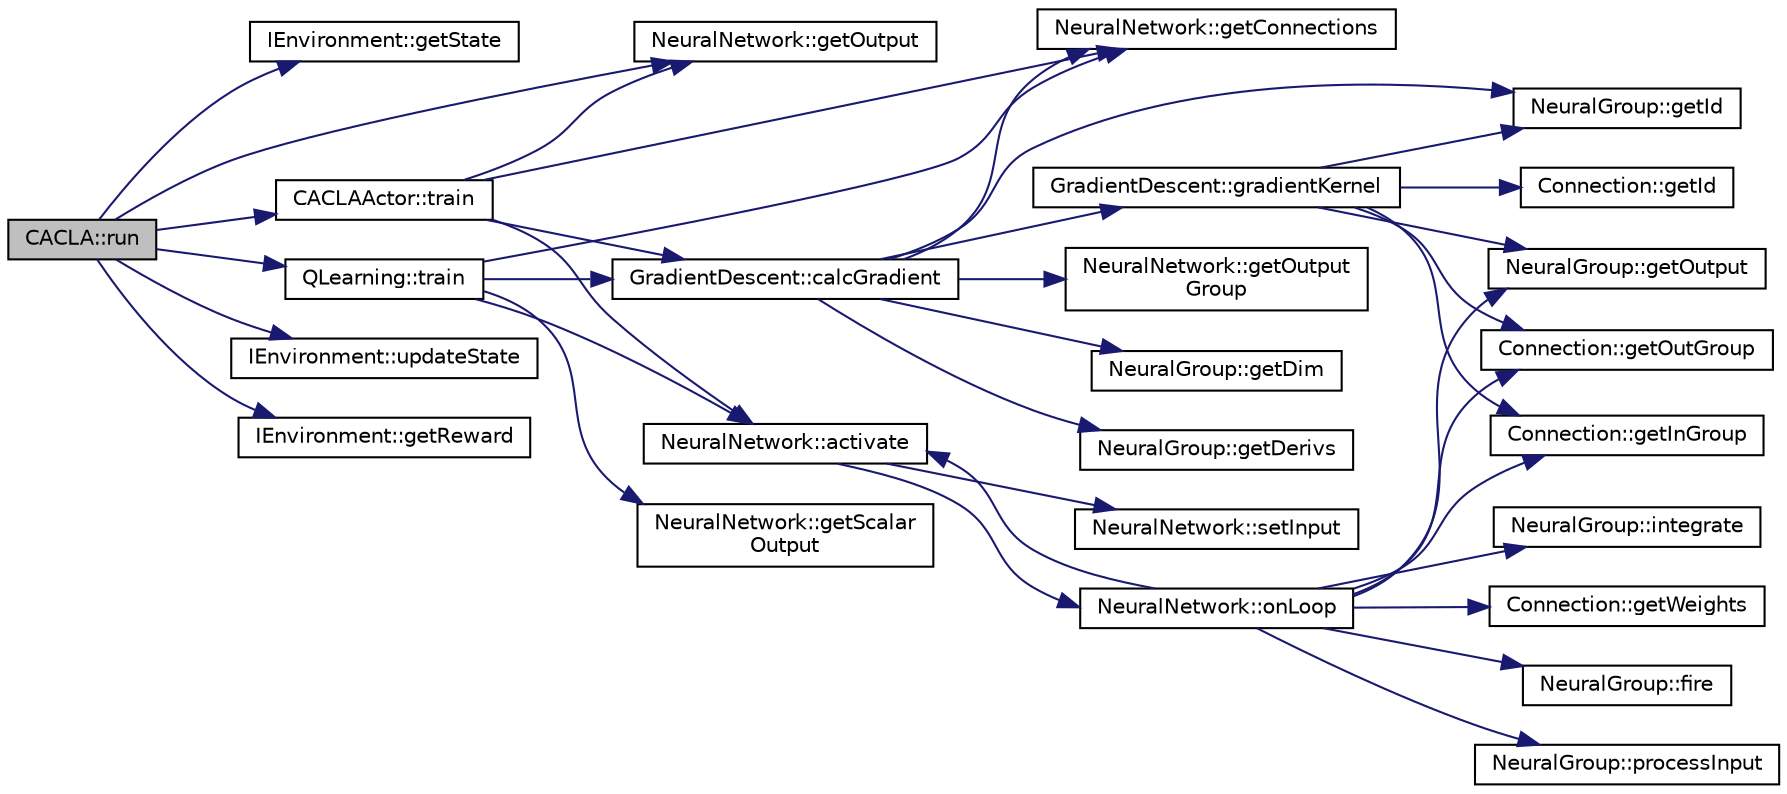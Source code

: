 digraph "CACLA::run"
{
  edge [fontname="Helvetica",fontsize="10",labelfontname="Helvetica",labelfontsize="10"];
  node [fontname="Helvetica",fontsize="10",shape=record];
  rankdir="LR";
  Node1 [label="CACLA::run",height=0.2,width=0.4,color="black", fillcolor="grey75", style="filled", fontcolor="black"];
  Node1 -> Node2 [color="midnightblue",fontsize="10",style="solid",fontname="Helvetica"];
  Node2 [label="IEnvironment::getState",height=0.2,width=0.4,color="black", fillcolor="white", style="filled",URL="$class_i_environment.html#ae0917a9119deaf20fb39930d0c7e59d0"];
  Node1 -> Node3 [color="midnightblue",fontsize="10",style="solid",fontname="Helvetica"];
  Node3 [label="NeuralNetwork::getOutput",height=0.2,width=0.4,color="black", fillcolor="white", style="filled",URL="$class_neural_network.html#ae345d8237c7acf8ccf4282fb6f5bdb64"];
  Node1 -> Node4 [color="midnightblue",fontsize="10",style="solid",fontname="Helvetica"];
  Node4 [label="IEnvironment::updateState",height=0.2,width=0.4,color="black", fillcolor="white", style="filled",URL="$class_i_environment.html#a84cb37c6d9afee162be1ac5c6af56315"];
  Node1 -> Node5 [color="midnightblue",fontsize="10",style="solid",fontname="Helvetica"];
  Node5 [label="IEnvironment::getReward",height=0.2,width=0.4,color="black", fillcolor="white", style="filled",URL="$class_i_environment.html#abb91114ded8f451f28cb87f7276ebba7"];
  Node1 -> Node6 [color="midnightblue",fontsize="10",style="solid",fontname="Helvetica"];
  Node6 [label="QLearning::train",height=0.2,width=0.4,color="black", fillcolor="white", style="filled",URL="$class_q_learning.html#a8c3ad7ae737209eec8915faaa2b8bc09"];
  Node6 -> Node7 [color="midnightblue",fontsize="10",style="solid",fontname="Helvetica"];
  Node7 [label="NeuralNetwork::activate",height=0.2,width=0.4,color="black", fillcolor="white", style="filled",URL="$class_neural_network.html#a3bb1261a1d661e101b6daf0053e04f67"];
  Node7 -> Node8 [color="midnightblue",fontsize="10",style="solid",fontname="Helvetica"];
  Node8 [label="NeuralNetwork::setInput",height=0.2,width=0.4,color="black", fillcolor="white", style="filled",URL="$class_neural_network.html#aad2e2758c18af40e98c2fe40f9ef2982"];
  Node7 -> Node9 [color="midnightblue",fontsize="10",style="solid",fontname="Helvetica"];
  Node9 [label="NeuralNetwork::onLoop",height=0.2,width=0.4,color="black", fillcolor="white", style="filled",URL="$class_neural_network.html#a4044438cda6aba54b4e206fc4ed68db0"];
  Node9 -> Node10 [color="midnightblue",fontsize="10",style="solid",fontname="Helvetica"];
  Node10 [label="Connection::getInGroup",height=0.2,width=0.4,color="black", fillcolor="white", style="filled",URL="$class_connection.html#a2c9f5f0f410c2b59fd9784afd8b19595"];
  Node9 -> Node11 [color="midnightblue",fontsize="10",style="solid",fontname="Helvetica"];
  Node11 [label="NeuralGroup::getOutput",height=0.2,width=0.4,color="black", fillcolor="white", style="filled",URL="$class_neural_group.html#a34f6070fcf39d5ead845132bd6fb77f6"];
  Node9 -> Node12 [color="midnightblue",fontsize="10",style="solid",fontname="Helvetica"];
  Node12 [label="Connection::getOutGroup",height=0.2,width=0.4,color="black", fillcolor="white", style="filled",URL="$class_connection.html#aa090022b0b33dc2ce0d5aa777f9a713d"];
  Node9 -> Node13 [color="midnightblue",fontsize="10",style="solid",fontname="Helvetica"];
  Node13 [label="NeuralGroup::processInput",height=0.2,width=0.4,color="black", fillcolor="white", style="filled",URL="$class_neural_group.html#ae7f141e766dc5cbbcdae8f20b589fe58"];
  Node9 -> Node14 [color="midnightblue",fontsize="10",style="solid",fontname="Helvetica"];
  Node14 [label="NeuralGroup::integrate",height=0.2,width=0.4,color="black", fillcolor="white", style="filled",URL="$class_neural_group.html#a082aa6bf07f9acce8273bdd64ff2f801"];
  Node9 -> Node15 [color="midnightblue",fontsize="10",style="solid",fontname="Helvetica"];
  Node15 [label="Connection::getWeights",height=0.2,width=0.4,color="black", fillcolor="white", style="filled",URL="$class_connection.html#a8fb1bd48d6a160a858a0eb817a1a448d"];
  Node9 -> Node16 [color="midnightblue",fontsize="10",style="solid",fontname="Helvetica"];
  Node16 [label="NeuralGroup::fire",height=0.2,width=0.4,color="black", fillcolor="white", style="filled",URL="$class_neural_group.html#ac6e81149dc216c780e6b551dce8ada52"];
  Node9 -> Node7 [color="midnightblue",fontsize="10",style="solid",fontname="Helvetica"];
  Node6 -> Node17 [color="midnightblue",fontsize="10",style="solid",fontname="Helvetica"];
  Node17 [label="NeuralNetwork::getScalar\lOutput",height=0.2,width=0.4,color="black", fillcolor="white", style="filled",URL="$class_neural_network.html#a8f0fa54c6d82f176a59a838f3bf36661"];
  Node6 -> Node18 [color="midnightblue",fontsize="10",style="solid",fontname="Helvetica"];
  Node18 [label="GradientDescent::calcGradient",height=0.2,width=0.4,color="black", fillcolor="white", style="filled",URL="$class_gradient_base.html#a57a07abfa7022df8050916e6a13cb885"];
  Node18 -> Node19 [color="midnightblue",fontsize="10",style="solid",fontname="Helvetica"];
  Node19 [label="NeuralNetwork::getOutput\lGroup",height=0.2,width=0.4,color="black", fillcolor="white", style="filled",URL="$class_neural_network.html#aa16b5e7dc76f9af0a86daf2d24072b44"];
  Node18 -> Node20 [color="midnightblue",fontsize="10",style="solid",fontname="Helvetica"];
  Node20 [label="NeuralGroup::getDim",height=0.2,width=0.4,color="black", fillcolor="white", style="filled",URL="$class_neural_group.html#afed5bfe263ed08affeb3990ec66fabc1"];
  Node18 -> Node21 [color="midnightblue",fontsize="10",style="solid",fontname="Helvetica"];
  Node21 [label="NeuralGroup::getId",height=0.2,width=0.4,color="black", fillcolor="white", style="filled",URL="$class_neural_group.html#a527a8128dd344e2dde768d3f9910f827"];
  Node18 -> Node22 [color="midnightblue",fontsize="10",style="solid",fontname="Helvetica"];
  Node22 [label="NeuralGroup::getDerivs",height=0.2,width=0.4,color="black", fillcolor="white", style="filled",URL="$class_neural_group.html#aa38c50a04215f1b7dc383c04341feca9"];
  Node18 -> Node23 [color="midnightblue",fontsize="10",style="solid",fontname="Helvetica"];
  Node23 [label="NeuralNetwork::getConnections",height=0.2,width=0.4,color="black", fillcolor="white", style="filled",URL="$class_neural_network.html#a4bd338c0ad1700017a082084bb682b83"];
  Node18 -> Node24 [color="midnightblue",fontsize="10",style="solid",fontname="Helvetica"];
  Node24 [label="GradientDescent::gradientKernel",height=0.2,width=0.4,color="black", fillcolor="white", style="filled",URL="$class_gradient_base.html#a56429f5f06c7d252b3383b32926d4052"];
  Node24 -> Node25 [color="midnightblue",fontsize="10",style="solid",fontname="Helvetica"];
  Node25 [label="Connection::getId",height=0.2,width=0.4,color="black", fillcolor="white", style="filled",URL="$class_connection.html#ac1ef8b586beedf168dabbc8fa1174abe"];
  Node24 -> Node12 [color="midnightblue",fontsize="10",style="solid",fontname="Helvetica"];
  Node24 -> Node21 [color="midnightblue",fontsize="10",style="solid",fontname="Helvetica"];
  Node24 -> Node10 [color="midnightblue",fontsize="10",style="solid",fontname="Helvetica"];
  Node24 -> Node11 [color="midnightblue",fontsize="10",style="solid",fontname="Helvetica"];
  Node6 -> Node23 [color="midnightblue",fontsize="10",style="solid",fontname="Helvetica"];
  Node1 -> Node26 [color="midnightblue",fontsize="10",style="solid",fontname="Helvetica"];
  Node26 [label="CACLAActor::train",height=0.2,width=0.4,color="black", fillcolor="white", style="filled",URL="$class_c_a_c_l_a_actor.html#af9abf69fd4e2d4426fffeeb2bd11b9e0"];
  Node26 -> Node7 [color="midnightblue",fontsize="10",style="solid",fontname="Helvetica"];
  Node26 -> Node3 [color="midnightblue",fontsize="10",style="solid",fontname="Helvetica"];
  Node26 -> Node18 [color="midnightblue",fontsize="10",style="solid",fontname="Helvetica"];
  Node26 -> Node23 [color="midnightblue",fontsize="10",style="solid",fontname="Helvetica"];
}
